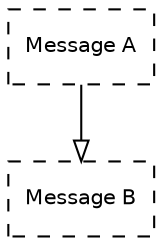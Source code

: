 digraph UnrelDepsUnrel
{
      node [shape=record, fontname=Helvetica, fontsize=10];
      a [ label="Message A", style="dashed"];
      b [ label="Message B", style="dashed"];
      a -> b [ arrowhead="empty"];
}
